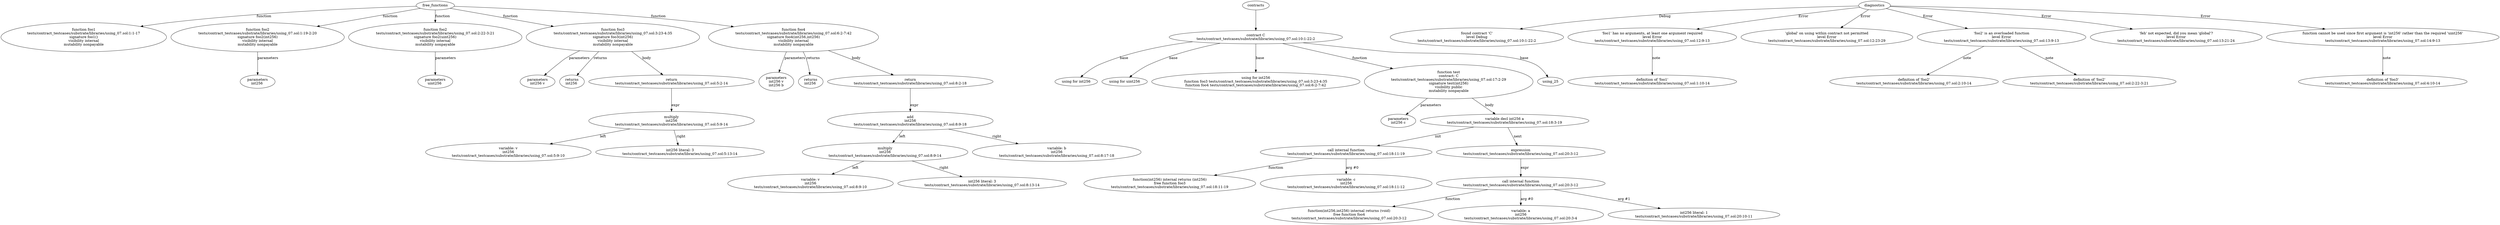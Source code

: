 strict digraph "tests/contract_testcases/substrate/libraries/using_07.sol" {
	foo1 [label="function foo1\ntests/contract_testcases/substrate/libraries/using_07.sol:1:1-17\nsignature foo1()\nvisibility internal\nmutability nonpayable"]
	foo2 [label="function foo2\ntests/contract_testcases/substrate/libraries/using_07.sol:1:19-2:20\nsignature foo2(int256)\nvisibility internal\nmutability nonpayable"]
	parameters [label="parameters\nint256 "]
	foo2_4 [label="function foo2\ntests/contract_testcases/substrate/libraries/using_07.sol:2:22-3:21\nsignature foo2(uint256)\nvisibility internal\nmutability nonpayable"]
	parameters_5 [label="parameters\nuint256 "]
	foo3 [label="function foo3\ntests/contract_testcases/substrate/libraries/using_07.sol:3:23-4:35\nsignature foo3(int256)\nvisibility internal\nmutability nonpayable"]
	parameters_7 [label="parameters\nint256 v"]
	returns [label="returns\nint256 "]
	return [label="return\ntests/contract_testcases/substrate/libraries/using_07.sol:5:2-14"]
	multiply [label="multiply\nint256\ntests/contract_testcases/substrate/libraries/using_07.sol:5:9-14"]
	variable [label="variable: v\nint256\ntests/contract_testcases/substrate/libraries/using_07.sol:5:9-10"]
	number_literal [label="int256 literal: 3\ntests/contract_testcases/substrate/libraries/using_07.sol:5:13-14"]
	foo4 [label="function foo4\ntests/contract_testcases/substrate/libraries/using_07.sol:6:2-7:42\nsignature foo4(int256,int256)\nvisibility internal\nmutability nonpayable"]
	parameters_14 [label="parameters\nint256 v\nint256 b"]
	returns_15 [label="returns\nint256 "]
	return_16 [label="return\ntests/contract_testcases/substrate/libraries/using_07.sol:8:2-18"]
	add [label="add\nint256\ntests/contract_testcases/substrate/libraries/using_07.sol:8:9-18"]
	multiply_18 [label="multiply\nint256\ntests/contract_testcases/substrate/libraries/using_07.sol:8:9-14"]
	variable_19 [label="variable: v\nint256\ntests/contract_testcases/substrate/libraries/using_07.sol:8:9-10"]
	number_literal_20 [label="int256 literal: 3\ntests/contract_testcases/substrate/libraries/using_07.sol:8:13-14"]
	variable_21 [label="variable: b\nint256\ntests/contract_testcases/substrate/libraries/using_07.sol:8:17-18"]
	contract [label="contract C\ntests/contract_testcases/substrate/libraries/using_07.sol:10:1-22:2"]
	using [label="using for int256"]
	using_26 [label="using for uint256"]
	using_27 [label="using for int256\nfunction foo3 tests/contract_testcases/substrate/libraries/using_07.sol:3:23-4:35\nfunction foo4 tests/contract_testcases/substrate/libraries/using_07.sol:6:2-7:42"]
	test [label="function test\ncontract: C\ntests/contract_testcases/substrate/libraries/using_07.sol:17:2-29\nsignature test(int256)\nvisibility public\nmutability nonpayable"]
	parameters_29 [label="parameters\nint256 c"]
	var_decl [label="variable decl int256 a\ntests/contract_testcases/substrate/libraries/using_07.sol:18:3-19"]
	call_internal_function [label="call internal function\ntests/contract_testcases/substrate/libraries/using_07.sol:18:11-19"]
	internal_function [label="function(int256) internal returns (int256)\nfree function foo3\ntests/contract_testcases/substrate/libraries/using_07.sol:18:11-19"]
	variable_33 [label="variable: c\nint256\ntests/contract_testcases/substrate/libraries/using_07.sol:18:11-12"]
	expr [label="expression\ntests/contract_testcases/substrate/libraries/using_07.sol:20:3-12"]
	call_internal_function_35 [label="call internal function\ntests/contract_testcases/substrate/libraries/using_07.sol:20:3-12"]
	internal_function_36 [label="function(int256,int256) internal returns (void)\nfree function foo4\ntests/contract_testcases/substrate/libraries/using_07.sol:20:3-12"]
	variable_37 [label="variable: a\nint256\ntests/contract_testcases/substrate/libraries/using_07.sol:20:3-4"]
	number_literal_38 [label="int256 literal: 1\ntests/contract_testcases/substrate/libraries/using_07.sol:20:10-11"]
	diagnostic [label="found contract 'C'\nlevel Debug\ntests/contract_testcases/substrate/libraries/using_07.sol:10:1-22:2"]
	diagnostic_41 [label="'foo1' has no arguments, at least one argument required\nlevel Error\ntests/contract_testcases/substrate/libraries/using_07.sol:12:9-13"]
	note [label="definition of 'foo1'\ntests/contract_testcases/substrate/libraries/using_07.sol:1:10-14"]
	diagnostic_43 [label="'global' on using within contract not permitted\nlevel Error\ntests/contract_testcases/substrate/libraries/using_07.sol:12:23-29"]
	diagnostic_44 [label="'foo2' is an overloaded function\nlevel Error\ntests/contract_testcases/substrate/libraries/using_07.sol:13:9-13"]
	note_45 [label="definition of 'foo2'\ntests/contract_testcases/substrate/libraries/using_07.sol:2:10-14"]
	note_46 [label="definition of 'foo2'\ntests/contract_testcases/substrate/libraries/using_07.sol:2:22-3:21"]
	diagnostic_47 [label="'feh' not expected, did you mean 'global'?\nlevel Error\ntests/contract_testcases/substrate/libraries/using_07.sol:13:21-24"]
	diagnostic_48 [label="function cannot be used since first argument is 'int256' rather than the required 'uint256'\nlevel Error\ntests/contract_testcases/substrate/libraries/using_07.sol:14:9-13"]
	note_49 [label="definition of 'foo3'\ntests/contract_testcases/substrate/libraries/using_07.sol:4:10-14"]
	free_functions -> foo1 [label="function"]
	free_functions -> foo2 [label="function"]
	foo2 -> parameters [label="parameters"]
	free_functions -> foo2_4 [label="function"]
	foo2_4 -> parameters_5 [label="parameters"]
	free_functions -> foo3 [label="function"]
	foo3 -> parameters_7 [label="parameters"]
	foo3 -> returns [label="returns"]
	foo3 -> return [label="body"]
	return -> multiply [label="expr"]
	multiply -> variable [label="left"]
	multiply -> number_literal [label="right"]
	free_functions -> foo4 [label="function"]
	foo4 -> parameters_14 [label="parameters"]
	foo4 -> returns_15 [label="returns"]
	foo4 -> return_16 [label="body"]
	return_16 -> add [label="expr"]
	add -> multiply_18 [label="left"]
	multiply_18 -> variable_19 [label="left"]
	multiply_18 -> number_literal_20 [label="right"]
	add -> variable_21 [label="right"]
	contracts -> contract
	contract -> using [label="base"]
	contract -> using_25 [label="base"]
	contract -> using_26 [label="base"]
	contract -> using_27 [label="base"]
	contract -> test [label="function"]
	test -> parameters_29 [label="parameters"]
	test -> var_decl [label="body"]
	var_decl -> call_internal_function [label="init"]
	call_internal_function -> internal_function [label="function"]
	call_internal_function -> variable_33 [label="arg #0"]
	var_decl -> expr [label="next"]
	expr -> call_internal_function_35 [label="expr"]
	call_internal_function_35 -> internal_function_36 [label="function"]
	call_internal_function_35 -> variable_37 [label="arg #0"]
	call_internal_function_35 -> number_literal_38 [label="arg #1"]
	diagnostics -> diagnostic [label="Debug"]
	diagnostics -> diagnostic_41 [label="Error"]
	diagnostic_41 -> note [label="note"]
	diagnostics -> diagnostic_43 [label="Error"]
	diagnostics -> diagnostic_44 [label="Error"]
	diagnostic_44 -> note_45 [label="note"]
	diagnostic_44 -> note_46 [label="note"]
	diagnostics -> diagnostic_47 [label="Error"]
	diagnostics -> diagnostic_48 [label="Error"]
	diagnostic_48 -> note_49 [label="note"]
}
